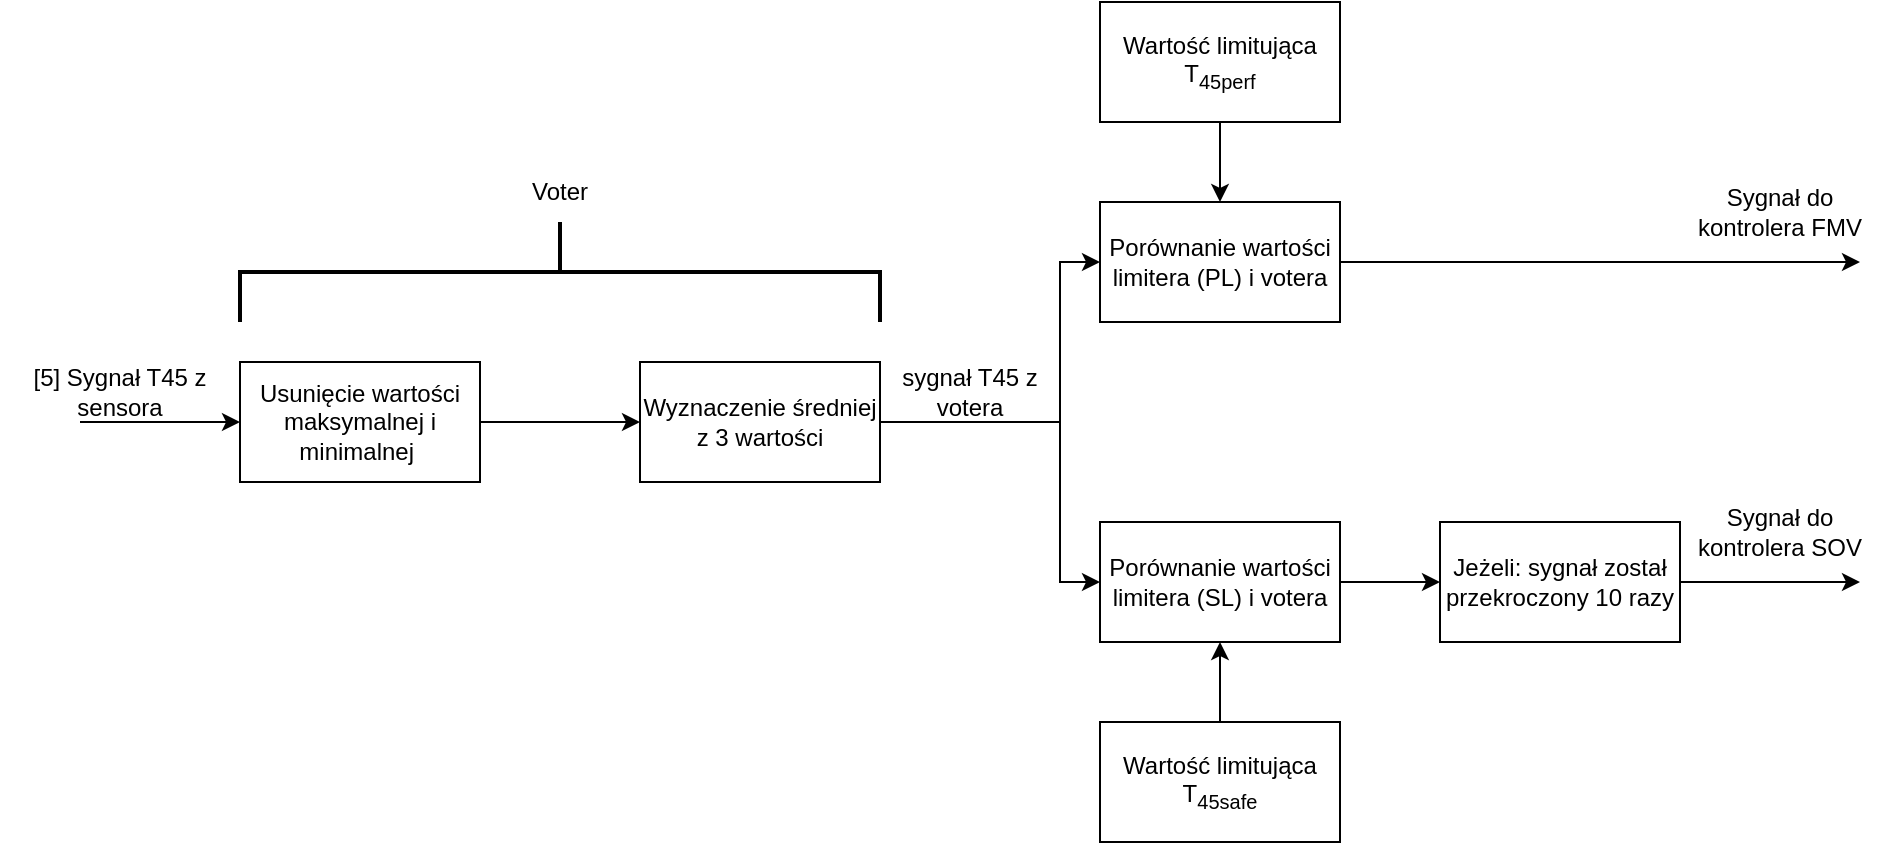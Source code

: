 <mxfile version="20.6.0" type="device"><diagram id="q9q_ACOZlSiOP2VyefSw" name="Strona-1"><mxGraphModel dx="865" dy="456" grid="1" gridSize="10" guides="1" tooltips="1" connect="1" arrows="1" fold="1" page="1" pageScale="1" pageWidth="1169" pageHeight="827" math="0" shadow="0"><root><mxCell id="0"/><mxCell id="1" parent="0"/><mxCell id="fGhdhz7aIinDy3lEoWXG-3" value="" style="edgeStyle=orthogonalEdgeStyle;rounded=0;orthogonalLoop=1;jettySize=auto;html=1;" edge="1" parent="1" source="fGhdhz7aIinDy3lEoWXG-1" target="fGhdhz7aIinDy3lEoWXG-2"><mxGeometry relative="1" as="geometry"/></mxCell><mxCell id="fGhdhz7aIinDy3lEoWXG-1" value="Usunięcie wartości maksymalnej i minimalnej&amp;nbsp;" style="rounded=0;whiteSpace=wrap;html=1;" vertex="1" parent="1"><mxGeometry x="320" y="370" width="120" height="60" as="geometry"/></mxCell><mxCell id="fGhdhz7aIinDy3lEoWXG-11" value="" style="edgeStyle=orthogonalEdgeStyle;rounded=0;orthogonalLoop=1;jettySize=auto;html=1;" edge="1" parent="1" source="fGhdhz7aIinDy3lEoWXG-2" target="fGhdhz7aIinDy3lEoWXG-8"><mxGeometry relative="1" as="geometry"><Array as="points"><mxPoint x="730" y="400"/><mxPoint x="730" y="320"/></Array></mxGeometry></mxCell><mxCell id="fGhdhz7aIinDy3lEoWXG-20" style="edgeStyle=orthogonalEdgeStyle;rounded=0;orthogonalLoop=1;jettySize=auto;html=1;entryX=0;entryY=0.5;entryDx=0;entryDy=0;" edge="1" parent="1" source="fGhdhz7aIinDy3lEoWXG-2" target="fGhdhz7aIinDy3lEoWXG-16"><mxGeometry relative="1" as="geometry"><Array as="points"><mxPoint x="730" y="400"/><mxPoint x="730" y="480"/></Array></mxGeometry></mxCell><mxCell id="fGhdhz7aIinDy3lEoWXG-2" value="Wyznaczenie średniej z 3 wartości" style="rounded=0;whiteSpace=wrap;html=1;" vertex="1" parent="1"><mxGeometry x="520" y="370" width="120" height="60" as="geometry"/></mxCell><mxCell id="fGhdhz7aIinDy3lEoWXG-4" value="" style="endArrow=classic;html=1;rounded=0;entryX=0;entryY=0.5;entryDx=0;entryDy=0;" edge="1" parent="1" target="fGhdhz7aIinDy3lEoWXG-1"><mxGeometry width="50" height="50" relative="1" as="geometry"><mxPoint x="240" y="400" as="sourcePoint"/><mxPoint x="280" y="360" as="targetPoint"/></mxGeometry></mxCell><mxCell id="fGhdhz7aIinDy3lEoWXG-5" value="[5] Sygnał T45 z sensora" style="text;html=1;strokeColor=none;fillColor=none;align=center;verticalAlign=middle;whiteSpace=wrap;rounded=0;" vertex="1" parent="1"><mxGeometry x="200" y="370" width="120" height="30" as="geometry"/></mxCell><mxCell id="fGhdhz7aIinDy3lEoWXG-6" value="" style="strokeWidth=2;html=1;shape=mxgraph.flowchart.annotation_2;align=left;labelPosition=right;pointerEvents=1;direction=south;" vertex="1" parent="1"><mxGeometry x="320" y="300" width="320" height="50" as="geometry"/></mxCell><mxCell id="fGhdhz7aIinDy3lEoWXG-7" value="Voter" style="text;html=1;strokeColor=none;fillColor=none;align=center;verticalAlign=middle;whiteSpace=wrap;rounded=0;" vertex="1" parent="1"><mxGeometry x="450" y="270" width="60" height="30" as="geometry"/></mxCell><mxCell id="fGhdhz7aIinDy3lEoWXG-12" style="edgeStyle=orthogonalEdgeStyle;rounded=0;orthogonalLoop=1;jettySize=auto;html=1;" edge="1" parent="1" source="fGhdhz7aIinDy3lEoWXG-8"><mxGeometry relative="1" as="geometry"><mxPoint x="1130" y="320" as="targetPoint"/></mxGeometry></mxCell><mxCell id="fGhdhz7aIinDy3lEoWXG-8" value="Porównanie wartości limitera (PL) i votera" style="rounded=0;whiteSpace=wrap;html=1;" vertex="1" parent="1"><mxGeometry x="750" y="290" width="120" height="60" as="geometry"/></mxCell><mxCell id="fGhdhz7aIinDy3lEoWXG-10" value="" style="edgeStyle=orthogonalEdgeStyle;rounded=0;orthogonalLoop=1;jettySize=auto;html=1;" edge="1" parent="1" source="fGhdhz7aIinDy3lEoWXG-9" target="fGhdhz7aIinDy3lEoWXG-8"><mxGeometry relative="1" as="geometry"/></mxCell><mxCell id="fGhdhz7aIinDy3lEoWXG-9" value="Wartość limitująca&lt;br&gt;T&lt;sub&gt;45perf&lt;/sub&gt;" style="rounded=0;whiteSpace=wrap;html=1;" vertex="1" parent="1"><mxGeometry x="750" y="190" width="120" height="60" as="geometry"/></mxCell><mxCell id="fGhdhz7aIinDy3lEoWXG-13" value="sygnał T45 z votera" style="text;html=1;strokeColor=none;fillColor=none;align=center;verticalAlign=middle;whiteSpace=wrap;rounded=0;" vertex="1" parent="1"><mxGeometry x="640" y="370" width="90" height="30" as="geometry"/></mxCell><mxCell id="fGhdhz7aIinDy3lEoWXG-14" value="Sygnał do kontrolera FMV" style="text;html=1;strokeColor=none;fillColor=none;align=center;verticalAlign=middle;whiteSpace=wrap;rounded=0;" vertex="1" parent="1"><mxGeometry x="1040" y="280" width="100" height="30" as="geometry"/></mxCell><mxCell id="fGhdhz7aIinDy3lEoWXG-15" style="edgeStyle=orthogonalEdgeStyle;rounded=0;orthogonalLoop=1;jettySize=auto;html=1;" edge="1" parent="1" source="fGhdhz7aIinDy3lEoWXG-16"><mxGeometry relative="1" as="geometry"><mxPoint x="920" y="480" as="targetPoint"/></mxGeometry></mxCell><mxCell id="fGhdhz7aIinDy3lEoWXG-16" value="Porównanie wartości limitera (SL) i votera" style="rounded=0;whiteSpace=wrap;html=1;" vertex="1" parent="1"><mxGeometry x="750" y="450" width="120" height="60" as="geometry"/></mxCell><mxCell id="fGhdhz7aIinDy3lEoWXG-17" value="" style="edgeStyle=orthogonalEdgeStyle;rounded=0;orthogonalLoop=1;jettySize=auto;html=1;" edge="1" parent="1" source="fGhdhz7aIinDy3lEoWXG-18" target="fGhdhz7aIinDy3lEoWXG-16"><mxGeometry relative="1" as="geometry"/></mxCell><mxCell id="fGhdhz7aIinDy3lEoWXG-18" value="Wartość limitująca&lt;br&gt;T&lt;sub&gt;45safe&lt;/sub&gt;" style="rounded=0;whiteSpace=wrap;html=1;" vertex="1" parent="1"><mxGeometry x="750" y="550" width="120" height="60" as="geometry"/></mxCell><mxCell id="fGhdhz7aIinDy3lEoWXG-19" value="Sygnał do kontrolera SOV" style="text;html=1;strokeColor=none;fillColor=none;align=center;verticalAlign=middle;whiteSpace=wrap;rounded=0;" vertex="1" parent="1"><mxGeometry x="1040" y="440" width="100" height="30" as="geometry"/></mxCell><mxCell id="fGhdhz7aIinDy3lEoWXG-24" style="edgeStyle=orthogonalEdgeStyle;rounded=0;orthogonalLoop=1;jettySize=auto;html=1;" edge="1" parent="1" source="fGhdhz7aIinDy3lEoWXG-23"><mxGeometry relative="1" as="geometry"><mxPoint x="1130" y="480.0" as="targetPoint"/></mxGeometry></mxCell><mxCell id="fGhdhz7aIinDy3lEoWXG-23" value="Jeżeli: sygnał został przekroczony 10 razy" style="rounded=0;whiteSpace=wrap;html=1;" vertex="1" parent="1"><mxGeometry x="920" y="450" width="120" height="60" as="geometry"/></mxCell></root></mxGraphModel></diagram></mxfile>